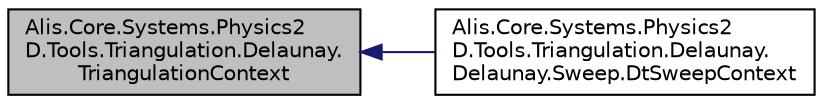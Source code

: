 digraph "Alis.Core.Systems.Physics2D.Tools.Triangulation.Delaunay.TriangulationContext"
{
 // LATEX_PDF_SIZE
  edge [fontname="Helvetica",fontsize="10",labelfontname="Helvetica",labelfontsize="10"];
  node [fontname="Helvetica",fontsize="10",shape=record];
  rankdir="LR";
  Node1 [label="Alis.Core.Systems.Physics2\lD.Tools.Triangulation.Delaunay.\lTriangulationContext",height=0.2,width=0.4,color="black", fillcolor="grey75", style="filled", fontcolor="black",tooltip="The triangulation context class"];
  Node1 -> Node2 [dir="back",color="midnightblue",fontsize="10",style="solid",fontname="Helvetica"];
  Node2 [label="Alis.Core.Systems.Physics2\lD.Tools.Triangulation.Delaunay.\lDelaunay.Sweep.DtSweepContext",height=0.2,width=0.4,color="black", fillcolor="white", style="filled",URL="$class_alis_1_1_core_1_1_systems_1_1_physics2_d_1_1_tools_1_1_triangulation_1_1_delaunay_1_1_dela6ce3954caea4561f141d03f9d384b9b9.html",tooltip=" "];
}
